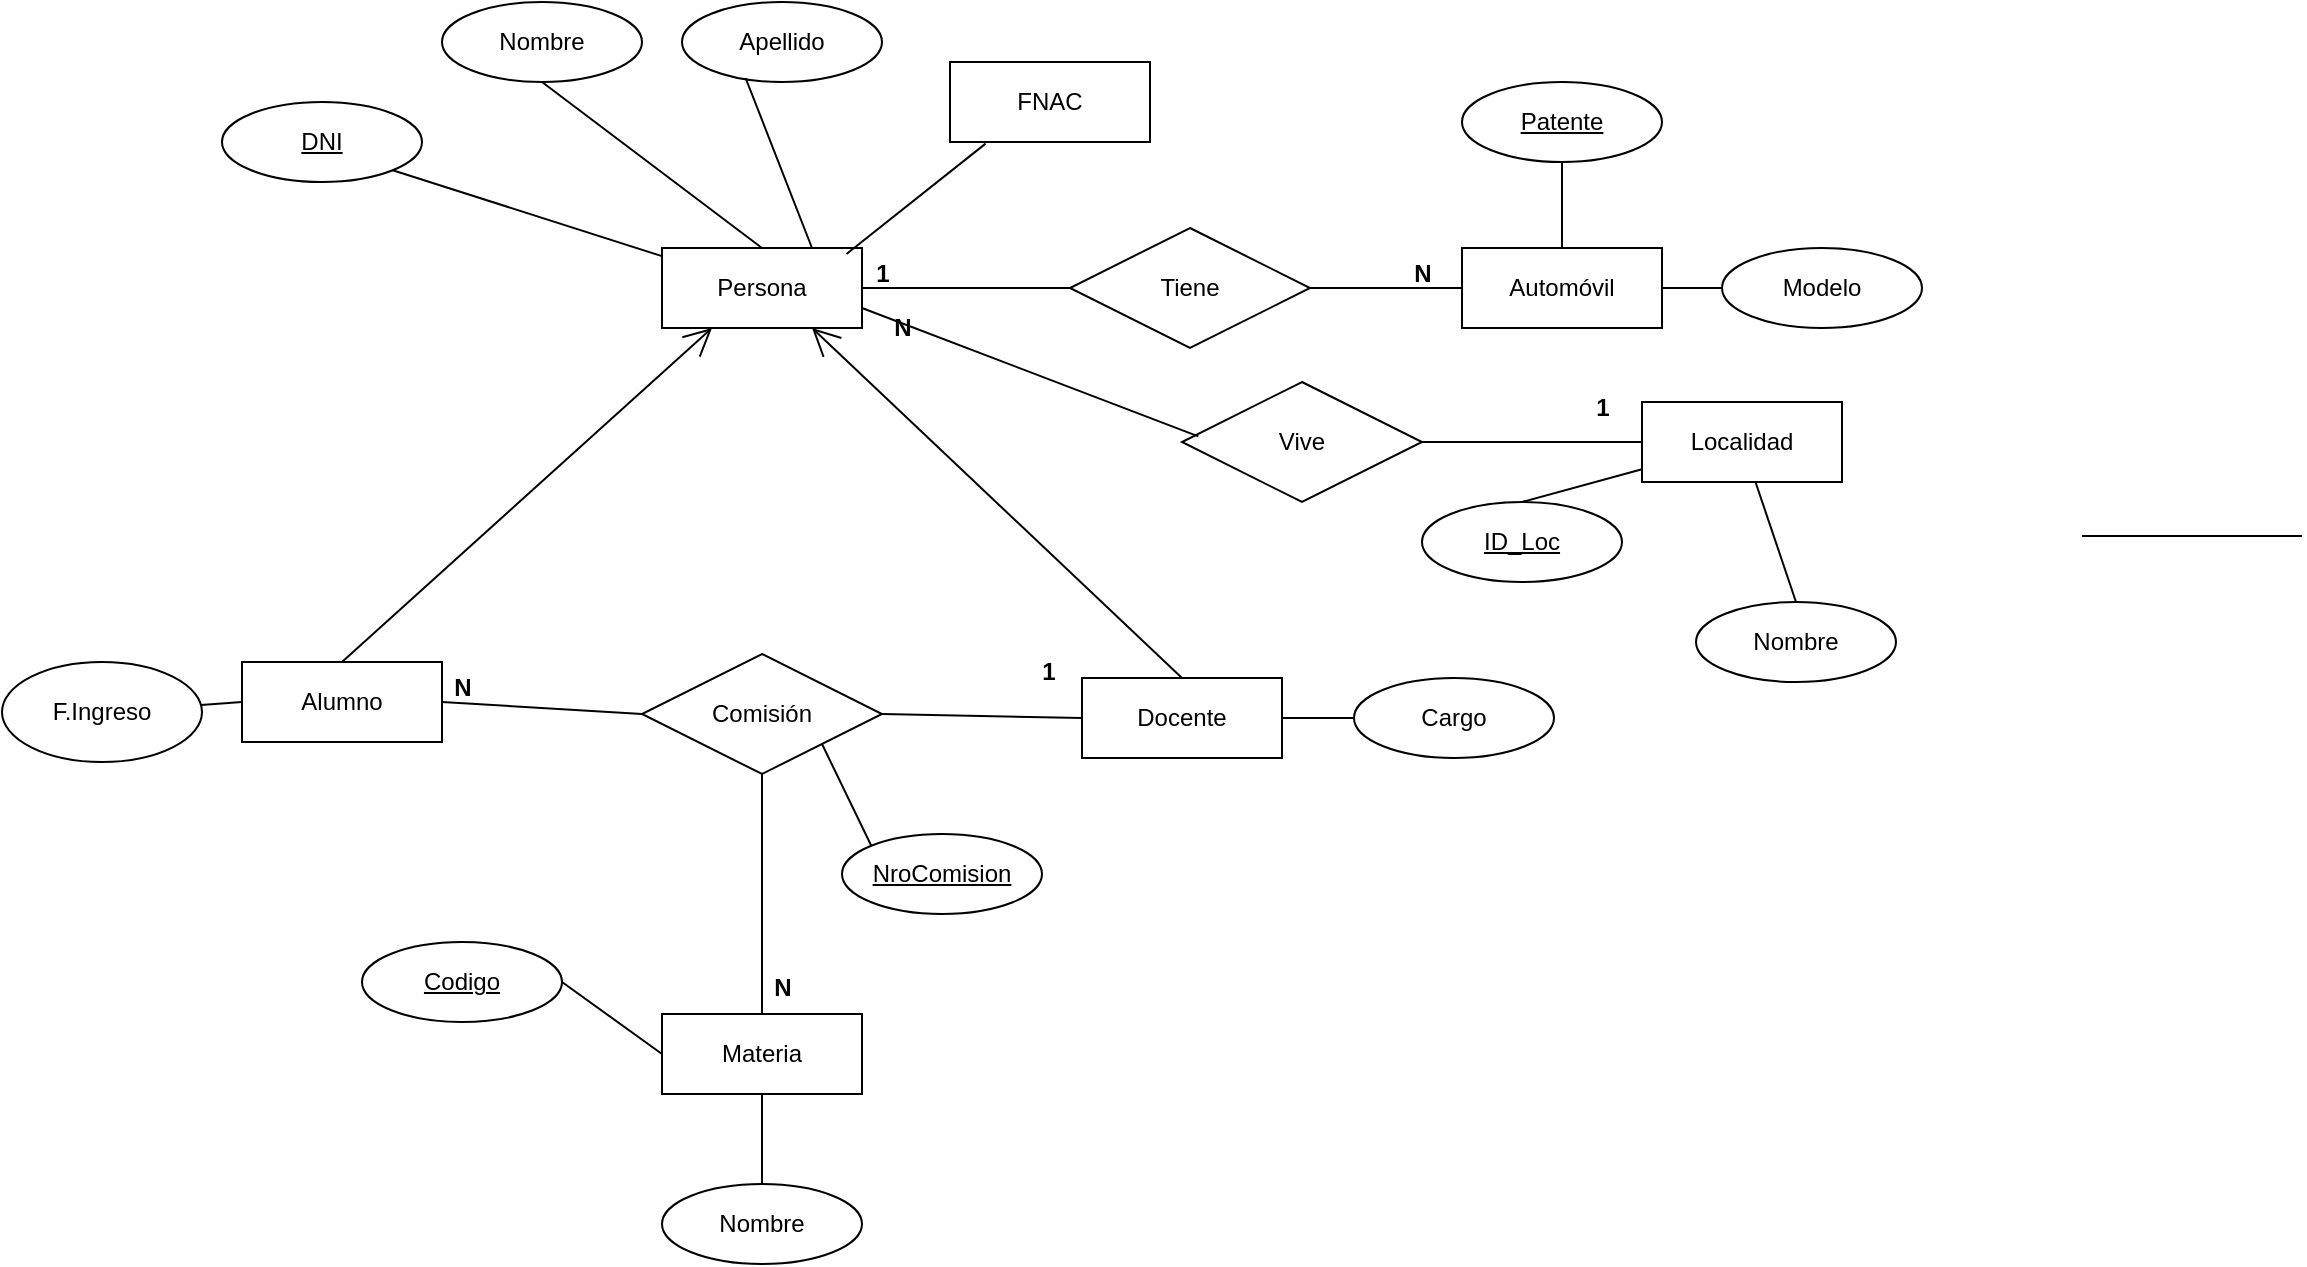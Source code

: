 <mxfile version="26.2.2">
  <diagram name="Página-1" id="mWCn7JWpaRzb7D_f05qL">
    <mxGraphModel dx="1871" dy="626" grid="1" gridSize="10" guides="1" tooltips="1" connect="1" arrows="1" fold="1" page="1" pageScale="1" pageWidth="827" pageHeight="1169" math="0" shadow="0">
      <root>
        <mxCell id="0" />
        <mxCell id="1" parent="0" />
        <mxCell id="ru4KZHiYIEU1xVQ5yHDc-1" value="Persona" style="whiteSpace=wrap;html=1;align=center;" parent="1" vertex="1">
          <mxGeometry x="210" y="133" width="100" height="40" as="geometry" />
        </mxCell>
        <mxCell id="ru4KZHiYIEU1xVQ5yHDc-2" value="Alumno" style="whiteSpace=wrap;html=1;align=center;" parent="1" vertex="1">
          <mxGeometry y="340" width="100" height="40" as="geometry" />
        </mxCell>
        <mxCell id="ru4KZHiYIEU1xVQ5yHDc-3" value="Docente" style="whiteSpace=wrap;html=1;align=center;" parent="1" vertex="1">
          <mxGeometry x="420" y="348" width="100" height="40" as="geometry" />
        </mxCell>
        <mxCell id="ru4KZHiYIEU1xVQ5yHDc-7" value="" style="endArrow=open;endFill=1;endSize=12;html=1;rounded=0;entryX=0.25;entryY=1;entryDx=0;entryDy=0;exitX=0.5;exitY=0;exitDx=0;exitDy=0;" parent="1" source="ru4KZHiYIEU1xVQ5yHDc-2" target="ru4KZHiYIEU1xVQ5yHDc-1" edge="1">
          <mxGeometry width="160" relative="1" as="geometry">
            <mxPoint x="375" y="300" as="sourcePoint" />
            <mxPoint x="295" y="190" as="targetPoint" />
          </mxGeometry>
        </mxCell>
        <mxCell id="ru4KZHiYIEU1xVQ5yHDc-10" value="Comisión" style="shape=rhombus;perimeter=rhombusPerimeter;whiteSpace=wrap;html=1;align=center;" parent="1" vertex="1">
          <mxGeometry x="200" y="336" width="120" height="60" as="geometry" />
        </mxCell>
        <mxCell id="ru4KZHiYIEU1xVQ5yHDc-11" value="Materia" style="whiteSpace=wrap;html=1;align=center;" parent="1" vertex="1">
          <mxGeometry x="210" y="516" width="100" height="40" as="geometry" />
        </mxCell>
        <mxCell id="ru4KZHiYIEU1xVQ5yHDc-14" value="" style="endArrow=none;html=1;rounded=0;entryX=0;entryY=0.5;entryDx=0;entryDy=0;exitX=1;exitY=0.5;exitDx=0;exitDy=0;" parent="1" source="ru4KZHiYIEU1xVQ5yHDc-2" target="ru4KZHiYIEU1xVQ5yHDc-10" edge="1">
          <mxGeometry relative="1" as="geometry">
            <mxPoint x="90" y="240" as="sourcePoint" />
            <mxPoint x="190" y="396" as="targetPoint" />
          </mxGeometry>
        </mxCell>
        <mxCell id="ru4KZHiYIEU1xVQ5yHDc-15" value="" style="endArrow=none;html=1;rounded=0;exitX=0.5;exitY=1;exitDx=0;exitDy=0;entryX=0.5;entryY=0;entryDx=0;entryDy=0;" parent="1" source="ru4KZHiYIEU1xVQ5yHDc-10" target="ru4KZHiYIEU1xVQ5yHDc-11" edge="1">
          <mxGeometry relative="1" as="geometry">
            <mxPoint x="330" y="278" as="sourcePoint" />
            <mxPoint x="490" y="278" as="targetPoint" />
          </mxGeometry>
        </mxCell>
        <mxCell id="ru4KZHiYIEU1xVQ5yHDc-16" value="" style="endArrow=none;html=1;rounded=0;exitX=1;exitY=0.5;exitDx=0;exitDy=0;entryX=0;entryY=0.5;entryDx=0;entryDy=0;" parent="1" source="ru4KZHiYIEU1xVQ5yHDc-10" target="ru4KZHiYIEU1xVQ5yHDc-3" edge="1">
          <mxGeometry relative="1" as="geometry">
            <mxPoint x="330" y="278" as="sourcePoint" />
            <mxPoint x="424" y="386.26" as="targetPoint" />
          </mxGeometry>
        </mxCell>
        <mxCell id="ru4KZHiYIEU1xVQ5yHDc-17" value="Automóvil" style="whiteSpace=wrap;html=1;align=center;" parent="1" vertex="1">
          <mxGeometry x="610" y="133" width="100" height="40" as="geometry" />
        </mxCell>
        <mxCell id="ru4KZHiYIEU1xVQ5yHDc-18" value="" style="endArrow=none;html=1;rounded=0;exitX=1;exitY=0.5;exitDx=0;exitDy=0;entryX=0;entryY=0.5;entryDx=0;entryDy=0;" parent="1" source="ru4KZHiYIEU1xVQ5yHDc-28" target="ru4KZHiYIEU1xVQ5yHDc-17" edge="1">
          <mxGeometry relative="1" as="geometry">
            <mxPoint x="340" y="330" as="sourcePoint" />
            <mxPoint x="500" y="330" as="targetPoint" />
          </mxGeometry>
        </mxCell>
        <mxCell id="ru4KZHiYIEU1xVQ5yHDc-19" value="DNI" style="ellipse;whiteSpace=wrap;html=1;align=center;fontStyle=4;" parent="1" vertex="1">
          <mxGeometry x="-10" y="60" width="100" height="40" as="geometry" />
        </mxCell>
        <mxCell id="ru4KZHiYIEU1xVQ5yHDc-20" value="" style="endArrow=none;html=1;rounded=0;exitX=1;exitY=1;exitDx=0;exitDy=0;" parent="1" source="ru4KZHiYIEU1xVQ5yHDc-19" target="ru4KZHiYIEU1xVQ5yHDc-1" edge="1">
          <mxGeometry relative="1" as="geometry">
            <mxPoint x="180" y="100" as="sourcePoint" />
            <mxPoint x="500" y="330" as="targetPoint" />
          </mxGeometry>
        </mxCell>
        <mxCell id="ru4KZHiYIEU1xVQ5yHDc-21" value="Nombre" style="ellipse;whiteSpace=wrap;html=1;align=center;" parent="1" vertex="1">
          <mxGeometry x="100" y="10" width="100" height="40" as="geometry" />
        </mxCell>
        <mxCell id="ru4KZHiYIEU1xVQ5yHDc-22" value="" style="endArrow=none;html=1;rounded=0;exitX=0.5;exitY=1;exitDx=0;exitDy=0;entryX=0.5;entryY=0;entryDx=0;entryDy=0;" parent="1" source="ru4KZHiYIEU1xVQ5yHDc-21" target="ru4KZHiYIEU1xVQ5yHDc-1" edge="1">
          <mxGeometry relative="1" as="geometry">
            <mxPoint x="340" y="330" as="sourcePoint" />
            <mxPoint x="500" y="330" as="targetPoint" />
          </mxGeometry>
        </mxCell>
        <mxCell id="ru4KZHiYIEU1xVQ5yHDc-23" value="Apellido" style="ellipse;whiteSpace=wrap;html=1;align=center;" parent="1" vertex="1">
          <mxGeometry x="220" y="10" width="100" height="40" as="geometry" />
        </mxCell>
        <mxCell id="ru4KZHiYIEU1xVQ5yHDc-24" value="" style="endArrow=none;html=1;rounded=0;exitX=0.318;exitY=0.95;exitDx=0;exitDy=0;entryX=0.75;entryY=0;entryDx=0;entryDy=0;exitPerimeter=0;" parent="1" source="ru4KZHiYIEU1xVQ5yHDc-23" target="ru4KZHiYIEU1xVQ5yHDc-1" edge="1">
          <mxGeometry relative="1" as="geometry">
            <mxPoint x="340" y="330" as="sourcePoint" />
            <mxPoint x="500" y="330" as="targetPoint" />
          </mxGeometry>
        </mxCell>
        <mxCell id="ru4KZHiYIEU1xVQ5yHDc-29" value="" style="endArrow=none;html=1;rounded=0;exitX=1;exitY=0.5;exitDx=0;exitDy=0;entryX=0;entryY=0.5;entryDx=0;entryDy=0;" parent="1" source="ru4KZHiYIEU1xVQ5yHDc-1" target="ru4KZHiYIEU1xVQ5yHDc-28" edge="1">
          <mxGeometry relative="1" as="geometry">
            <mxPoint x="320" y="160" as="sourcePoint" />
            <mxPoint x="520" y="160" as="targetPoint" />
          </mxGeometry>
        </mxCell>
        <mxCell id="ru4KZHiYIEU1xVQ5yHDc-28" value="Tiene" style="shape=rhombus;perimeter=rhombusPerimeter;whiteSpace=wrap;html=1;align=center;" parent="1" vertex="1">
          <mxGeometry x="414" y="123" width="120" height="60" as="geometry" />
        </mxCell>
        <mxCell id="ru4KZHiYIEU1xVQ5yHDc-30" value="1" style="text;align=center;fontStyle=1;verticalAlign=middle;spacingLeft=3;spacingRight=3;strokeColor=none;rotatable=0;points=[[0,0.5],[1,0.5]];portConstraint=eastwest;html=1;" parent="1" vertex="1">
          <mxGeometry x="280" y="133" width="80" height="26" as="geometry" />
        </mxCell>
        <mxCell id="ru4KZHiYIEU1xVQ5yHDc-31" value="N" style="text;align=center;fontStyle=1;verticalAlign=middle;spacingLeft=3;spacingRight=3;strokeColor=none;rotatable=0;points=[[0,0.5],[1,0.5]];portConstraint=eastwest;html=1;" parent="1" vertex="1">
          <mxGeometry x="550" y="133" width="80" height="26" as="geometry" />
        </mxCell>
        <mxCell id="ru4KZHiYIEU1xVQ5yHDc-32" value="N" style="text;align=center;fontStyle=1;verticalAlign=middle;spacingLeft=3;spacingRight=3;strokeColor=none;rotatable=0;points=[[0,0.5],[1,0.5]];portConstraint=eastwest;html=1;" parent="1" vertex="1">
          <mxGeometry x="70" y="340" width="80" height="26" as="geometry" />
        </mxCell>
        <mxCell id="ru4KZHiYIEU1xVQ5yHDc-33" value="1" style="text;align=center;fontStyle=1;verticalAlign=middle;spacingLeft=3;spacingRight=3;strokeColor=none;rotatable=0;points=[[0,0.5],[1,0.5]];portConstraint=eastwest;html=1;" parent="1" vertex="1">
          <mxGeometry x="370" y="332" width="66" height="26" as="geometry" />
        </mxCell>
        <mxCell id="ru4KZHiYIEU1xVQ5yHDc-34" value="N" style="text;align=center;fontStyle=1;verticalAlign=middle;spacingLeft=3;spacingRight=3;strokeColor=none;rotatable=0;points=[[0,0.5],[1,0.5]];portConstraint=eastwest;html=1;" parent="1" vertex="1">
          <mxGeometry x="230" y="490" width="80" height="26" as="geometry" />
        </mxCell>
        <mxCell id="ru4KZHiYIEU1xVQ5yHDc-35" value="F.Ingreso" style="ellipse;whiteSpace=wrap;html=1;align=center;" parent="1" vertex="1">
          <mxGeometry x="-120" y="340" width="100" height="50" as="geometry" />
        </mxCell>
        <mxCell id="ru4KZHiYIEU1xVQ5yHDc-36" value="" style="endArrow=none;html=1;rounded=0;entryX=0;entryY=0.5;entryDx=0;entryDy=0;" parent="1" source="ru4KZHiYIEU1xVQ5yHDc-35" target="ru4KZHiYIEU1xVQ5yHDc-2" edge="1">
          <mxGeometry relative="1" as="geometry">
            <mxPoint x="320" y="272" as="sourcePoint" />
            <mxPoint x="480" y="272" as="targetPoint" />
          </mxGeometry>
        </mxCell>
        <mxCell id="ru4KZHiYIEU1xVQ5yHDc-37" value="Cargo" style="ellipse;whiteSpace=wrap;html=1;align=center;" parent="1" vertex="1">
          <mxGeometry x="556" y="348" width="100" height="40" as="geometry" />
        </mxCell>
        <mxCell id="ru4KZHiYIEU1xVQ5yHDc-38" value="" style="endArrow=none;html=1;rounded=0;entryX=0;entryY=0.5;entryDx=0;entryDy=0;exitX=1;exitY=0.5;exitDx=0;exitDy=0;" parent="1" source="ru4KZHiYIEU1xVQ5yHDc-3" target="ru4KZHiYIEU1xVQ5yHDc-37" edge="1">
          <mxGeometry relative="1" as="geometry">
            <mxPoint x="326" y="280" as="sourcePoint" />
            <mxPoint x="486" y="280" as="targetPoint" />
          </mxGeometry>
        </mxCell>
        <mxCell id="ru4KZHiYIEU1xVQ5yHDc-39" value="Codigo" style="ellipse;whiteSpace=wrap;html=1;align=center;fontStyle=4;" parent="1" vertex="1">
          <mxGeometry x="60" y="480" width="100" height="40" as="geometry" />
        </mxCell>
        <mxCell id="ru4KZHiYIEU1xVQ5yHDc-40" value="" style="endArrow=none;html=1;rounded=0;exitX=1;exitY=0.5;exitDx=0;exitDy=0;entryX=0;entryY=0.5;entryDx=0;entryDy=0;" parent="1" source="ru4KZHiYIEU1xVQ5yHDc-39" target="ru4KZHiYIEU1xVQ5yHDc-11" edge="1">
          <mxGeometry relative="1" as="geometry">
            <mxPoint x="330" y="242" as="sourcePoint" />
            <mxPoint x="490" y="242" as="targetPoint" />
          </mxGeometry>
        </mxCell>
        <mxCell id="ru4KZHiYIEU1xVQ5yHDc-41" value="Nombre" style="ellipse;whiteSpace=wrap;html=1;align=center;" parent="1" vertex="1">
          <mxGeometry x="210" y="601" width="100" height="40" as="geometry" />
        </mxCell>
        <mxCell id="ru4KZHiYIEU1xVQ5yHDc-42" value="" style="endArrow=none;html=1;rounded=0;exitX=0.5;exitY=0;exitDx=0;exitDy=0;" parent="1" source="ru4KZHiYIEU1xVQ5yHDc-41" target="ru4KZHiYIEU1xVQ5yHDc-11" edge="1">
          <mxGeometry relative="1" as="geometry">
            <mxPoint x="330" y="278" as="sourcePoint" />
            <mxPoint x="490" y="278" as="targetPoint" />
          </mxGeometry>
        </mxCell>
        <mxCell id="ru4KZHiYIEU1xVQ5yHDc-44" value="Patente" style="ellipse;whiteSpace=wrap;html=1;align=center;fontStyle=4;" parent="1" vertex="1">
          <mxGeometry x="610" y="50" width="100" height="40" as="geometry" />
        </mxCell>
        <mxCell id="ru4KZHiYIEU1xVQ5yHDc-45" value="" style="endArrow=none;html=1;rounded=0;" parent="1" source="ru4KZHiYIEU1xVQ5yHDc-44" target="ru4KZHiYIEU1xVQ5yHDc-17" edge="1">
          <mxGeometry relative="1" as="geometry">
            <mxPoint x="340" y="330" as="sourcePoint" />
            <mxPoint x="500" y="330" as="targetPoint" />
          </mxGeometry>
        </mxCell>
        <mxCell id="ru4KZHiYIEU1xVQ5yHDc-46" value="Modelo" style="ellipse;whiteSpace=wrap;html=1;align=center;" parent="1" vertex="1">
          <mxGeometry x="740" y="133" width="100" height="40" as="geometry" />
        </mxCell>
        <mxCell id="ru4KZHiYIEU1xVQ5yHDc-47" value="" style="endArrow=none;html=1;rounded=0;entryX=1;entryY=0.5;entryDx=0;entryDy=0;" parent="1" source="ru4KZHiYIEU1xVQ5yHDc-46" target="ru4KZHiYIEU1xVQ5yHDc-17" edge="1">
          <mxGeometry relative="1" as="geometry">
            <mxPoint x="340" y="330" as="sourcePoint" />
            <mxPoint x="500" y="330" as="targetPoint" />
          </mxGeometry>
        </mxCell>
        <mxCell id="ru4KZHiYIEU1xVQ5yHDc-49" value="NroComision" style="ellipse;whiteSpace=wrap;html=1;align=center;fontStyle=4;" parent="1" vertex="1">
          <mxGeometry x="300" y="426" width="100" height="40" as="geometry" />
        </mxCell>
        <mxCell id="ru4KZHiYIEU1xVQ5yHDc-50" value="" style="endArrow=none;html=1;rounded=0;exitX=1;exitY=1;exitDx=0;exitDy=0;entryX=0;entryY=0;entryDx=0;entryDy=0;" parent="1" source="ru4KZHiYIEU1xVQ5yHDc-10" target="ru4KZHiYIEU1xVQ5yHDc-49" edge="1">
          <mxGeometry relative="1" as="geometry">
            <mxPoint x="330" y="278" as="sourcePoint" />
            <mxPoint x="490" y="278" as="targetPoint" />
          </mxGeometry>
        </mxCell>
        <mxCell id="vkMO6bHTjJtgTPaPGl1--1" value="Localidad" style="whiteSpace=wrap;html=1;align=center;" vertex="1" parent="1">
          <mxGeometry x="700" y="210" width="100" height="40" as="geometry" />
        </mxCell>
        <mxCell id="vkMO6bHTjJtgTPaPGl1--2" value="" style="endArrow=none;html=1;rounded=0;" edge="1" parent="1">
          <mxGeometry relative="1" as="geometry">
            <mxPoint x="920" y="277" as="sourcePoint" />
            <mxPoint x="1030" y="277" as="targetPoint" />
          </mxGeometry>
        </mxCell>
        <mxCell id="vkMO6bHTjJtgTPaPGl1--3" value="Vive" style="shape=rhombus;perimeter=rhombusPerimeter;whiteSpace=wrap;html=1;align=center;" vertex="1" parent="1">
          <mxGeometry x="470" y="200" width="120" height="60" as="geometry" />
        </mxCell>
        <mxCell id="vkMO6bHTjJtgTPaPGl1--7" value="Nombre" style="ellipse;whiteSpace=wrap;html=1;align=center;" vertex="1" parent="1">
          <mxGeometry x="727" y="310" width="100" height="40" as="geometry" />
        </mxCell>
        <mxCell id="vkMO6bHTjJtgTPaPGl1--8" value="" style="endArrow=none;html=1;rounded=0;entryX=0.5;entryY=0;entryDx=0;entryDy=0;" edge="1" parent="1" source="vkMO6bHTjJtgTPaPGl1--1" target="vkMO6bHTjJtgTPaPGl1--7">
          <mxGeometry relative="1" as="geometry">
            <mxPoint x="250" y="170" as="sourcePoint" />
            <mxPoint x="410" y="170" as="targetPoint" />
          </mxGeometry>
        </mxCell>
        <mxCell id="vkMO6bHTjJtgTPaPGl1--9" value="ID_Loc" style="ellipse;whiteSpace=wrap;html=1;align=center;fontStyle=4;" vertex="1" parent="1">
          <mxGeometry x="590" y="260" width="100" height="40" as="geometry" />
        </mxCell>
        <mxCell id="vkMO6bHTjJtgTPaPGl1--10" value="" style="endArrow=none;html=1;rounded=0;entryX=0.5;entryY=0;entryDx=0;entryDy=0;" edge="1" parent="1" source="vkMO6bHTjJtgTPaPGl1--1" target="vkMO6bHTjJtgTPaPGl1--9">
          <mxGeometry relative="1" as="geometry">
            <mxPoint x="250" y="170" as="sourcePoint" />
            <mxPoint x="410" y="170" as="targetPoint" />
          </mxGeometry>
        </mxCell>
        <mxCell id="vkMO6bHTjJtgTPaPGl1--11" value="1" style="text;align=center;fontStyle=1;verticalAlign=middle;spacingLeft=3;spacingRight=3;strokeColor=none;rotatable=0;points=[[0,0.5],[1,0.5]];portConstraint=eastwest;html=1;" vertex="1" parent="1">
          <mxGeometry x="640" y="200" width="80" height="26" as="geometry" />
        </mxCell>
        <mxCell id="vkMO6bHTjJtgTPaPGl1--13" value="" style="endArrow=none;html=1;rounded=0;entryX=1;entryY=0.5;entryDx=0;entryDy=0;" edge="1" parent="1" source="vkMO6bHTjJtgTPaPGl1--1" target="vkMO6bHTjJtgTPaPGl1--3">
          <mxGeometry relative="1" as="geometry">
            <mxPoint x="250" y="170" as="sourcePoint" />
            <mxPoint x="410" y="170" as="targetPoint" />
          </mxGeometry>
        </mxCell>
        <mxCell id="vkMO6bHTjJtgTPaPGl1--15" value="" style="endArrow=none;html=1;rounded=0;exitX=1;exitY=0.75;exitDx=0;exitDy=0;entryX=0.068;entryY=0.453;entryDx=0;entryDy=0;entryPerimeter=0;" edge="1" parent="1" source="ru4KZHiYIEU1xVQ5yHDc-1" target="vkMO6bHTjJtgTPaPGl1--3">
          <mxGeometry relative="1" as="geometry">
            <mxPoint x="310" y="163" as="sourcePoint" />
            <mxPoint x="480" y="234" as="targetPoint" />
          </mxGeometry>
        </mxCell>
        <mxCell id="vkMO6bHTjJtgTPaPGl1--14" value="N" style="text;align=center;fontStyle=1;verticalAlign=middle;spacingLeft=3;spacingRight=3;strokeColor=none;rotatable=0;points=[[0,0.5],[1,0.5]];portConstraint=eastwest;html=1;" vertex="1" parent="1">
          <mxGeometry x="290" y="160" width="80" height="26" as="geometry" />
        </mxCell>
        <mxCell id="vkMO6bHTjJtgTPaPGl1--16" value="FNAC" style="whiteSpace=wrap;html=1;align=center;" vertex="1" parent="1">
          <mxGeometry x="354" y="40" width="100" height="40" as="geometry" />
        </mxCell>
        <mxCell id="vkMO6bHTjJtgTPaPGl1--17" value="" style="endArrow=none;html=1;rounded=0;entryX=0.178;entryY=1.02;entryDx=0;entryDy=0;entryPerimeter=0;exitX=0.278;exitY=0.115;exitDx=0;exitDy=0;exitPerimeter=0;" edge="1" parent="1" source="ru4KZHiYIEU1xVQ5yHDc-30" target="vkMO6bHTjJtgTPaPGl1--16">
          <mxGeometry relative="1" as="geometry">
            <mxPoint x="250" y="170" as="sourcePoint" />
            <mxPoint x="410" y="170" as="targetPoint" />
          </mxGeometry>
        </mxCell>
        <mxCell id="vkMO6bHTjJtgTPaPGl1--18" value="" style="endArrow=open;endFill=1;endSize=12;html=1;rounded=0;exitX=0.5;exitY=0;exitDx=0;exitDy=0;entryX=0.75;entryY=1;entryDx=0;entryDy=0;" edge="1" parent="1" source="ru4KZHiYIEU1xVQ5yHDc-3" target="ru4KZHiYIEU1xVQ5yHDc-1">
          <mxGeometry width="160" relative="1" as="geometry">
            <mxPoint x="70" y="320" as="sourcePoint" />
            <mxPoint x="280" y="180" as="targetPoint" />
          </mxGeometry>
        </mxCell>
      </root>
    </mxGraphModel>
  </diagram>
</mxfile>
